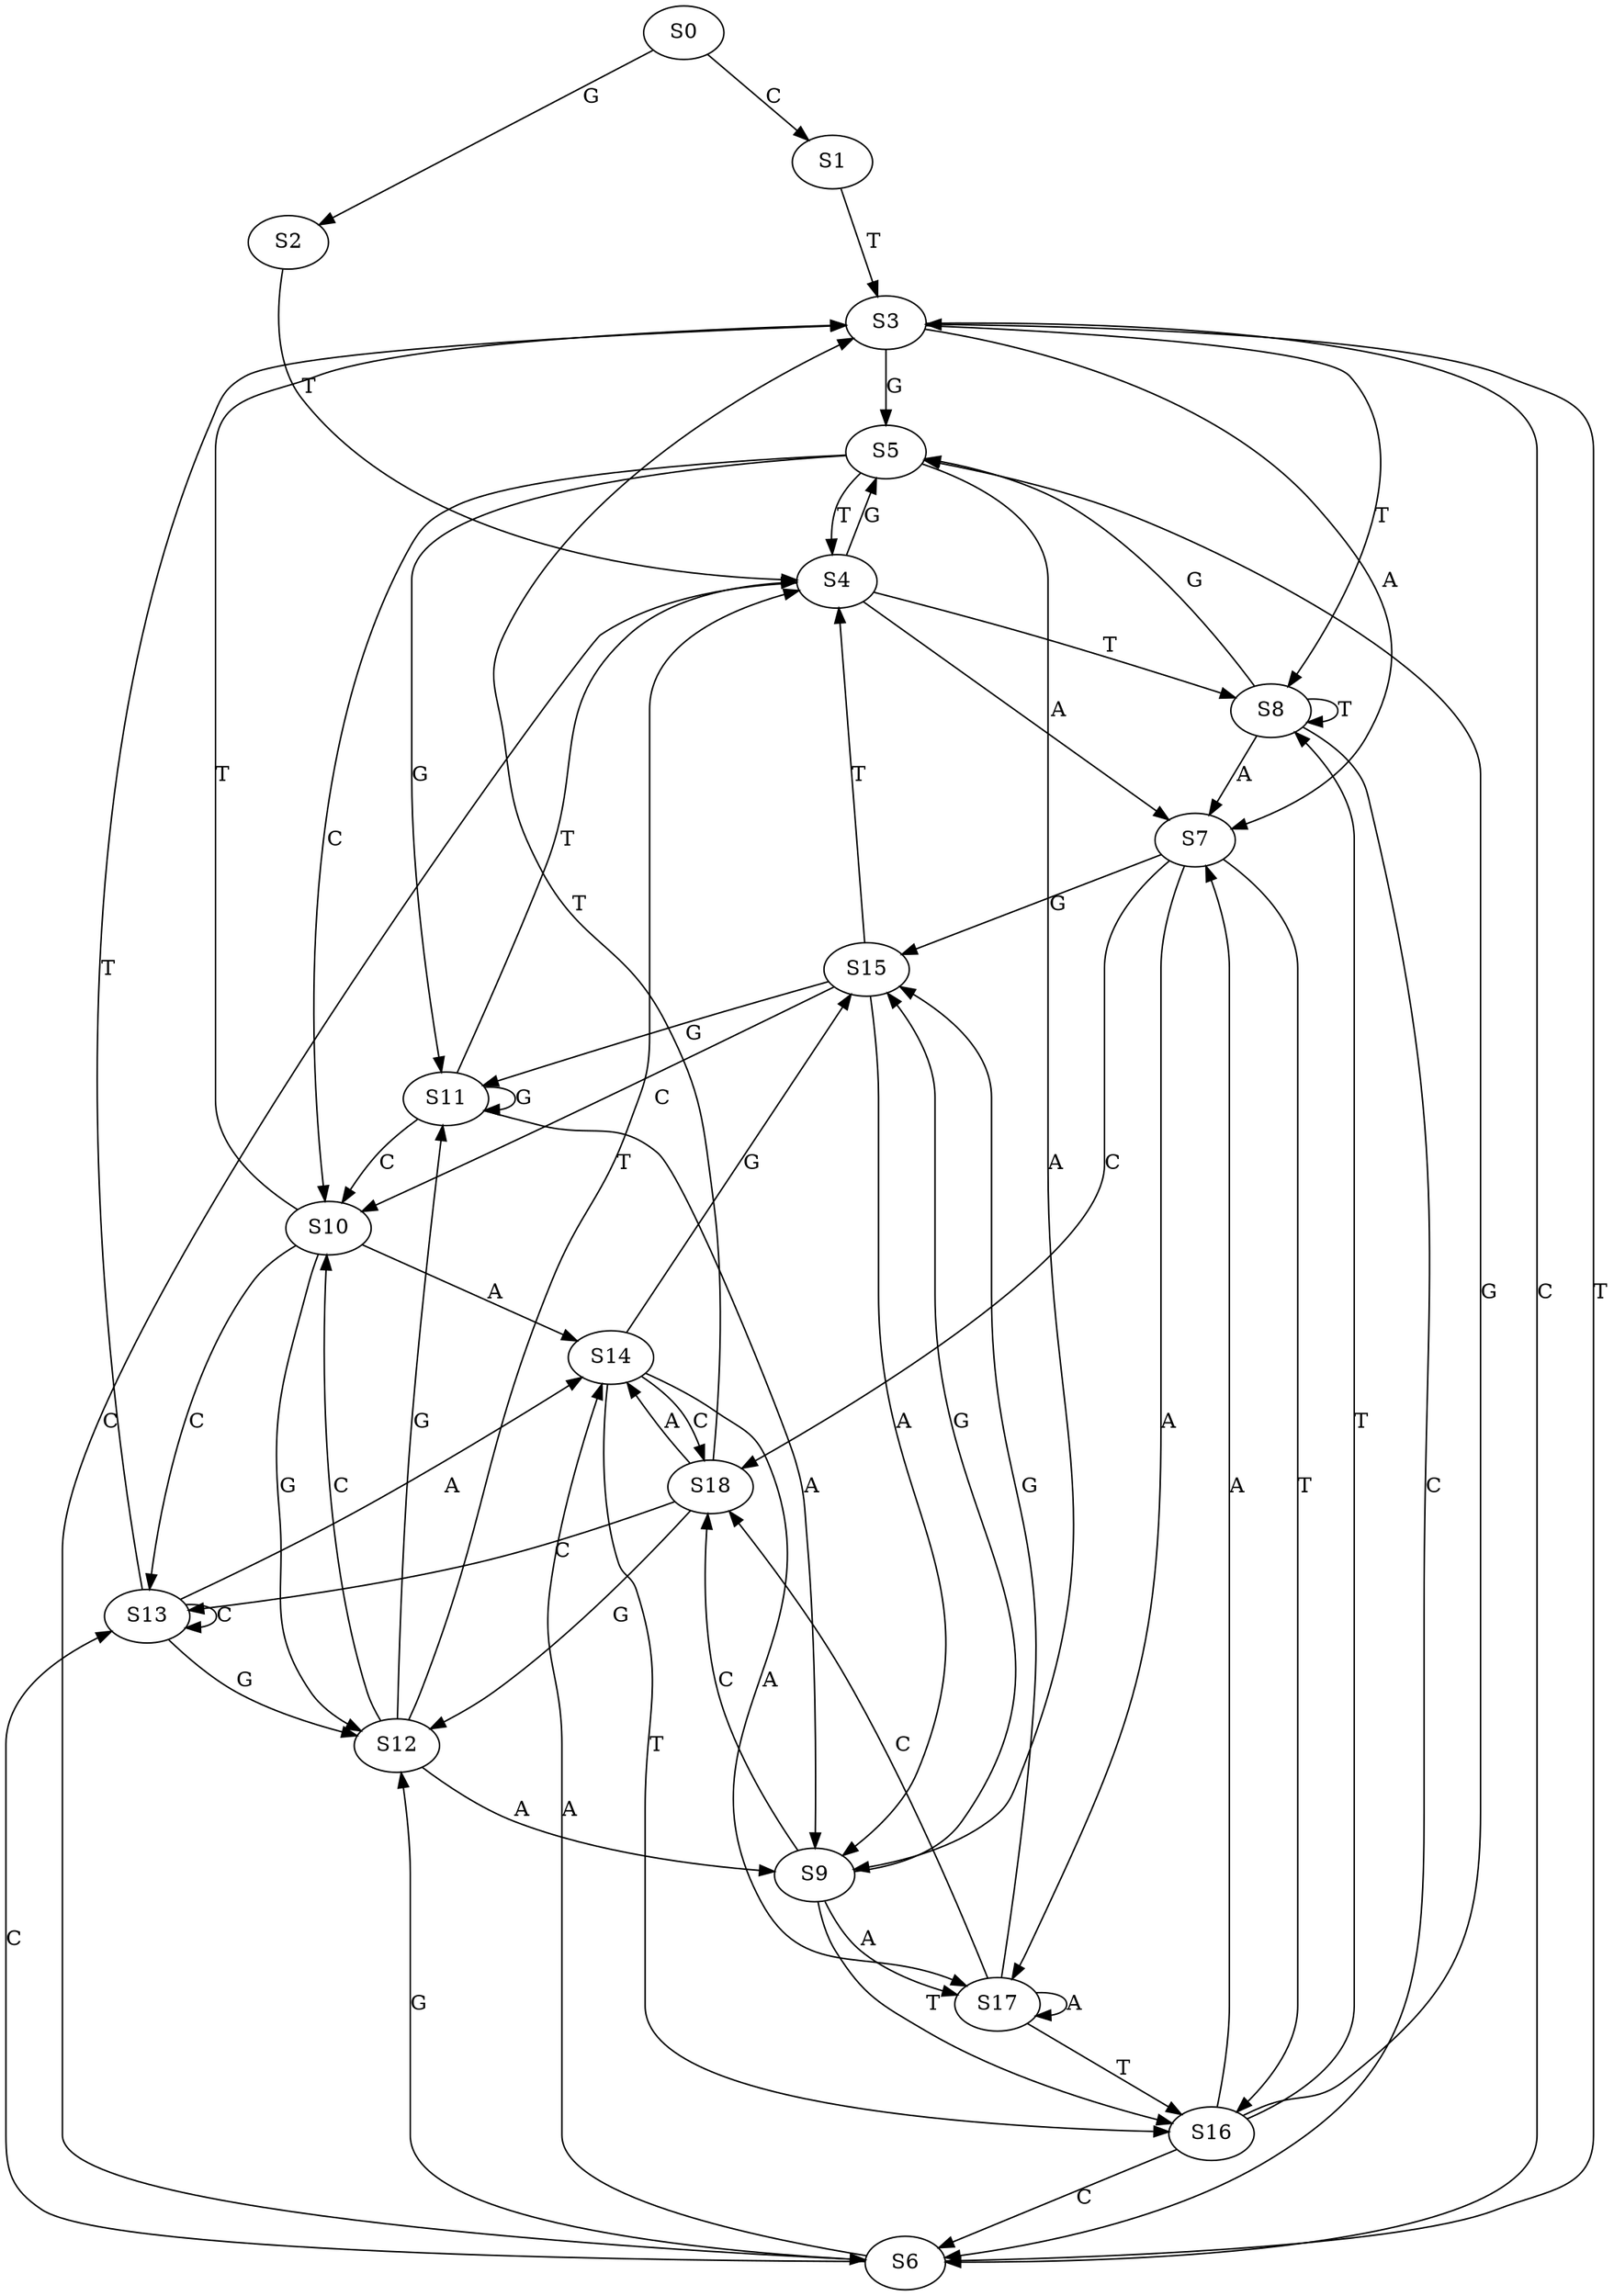 strict digraph  {
	S0 -> S1 [ label = C ];
	S0 -> S2 [ label = G ];
	S1 -> S3 [ label = T ];
	S2 -> S4 [ label = T ];
	S3 -> S5 [ label = G ];
	S3 -> S6 [ label = C ];
	S3 -> S7 [ label = A ];
	S3 -> S8 [ label = T ];
	S4 -> S7 [ label = A ];
	S4 -> S6 [ label = C ];
	S4 -> S5 [ label = G ];
	S4 -> S8 [ label = T ];
	S5 -> S9 [ label = A ];
	S5 -> S4 [ label = T ];
	S5 -> S10 [ label = C ];
	S5 -> S11 [ label = G ];
	S6 -> S3 [ label = T ];
	S6 -> S12 [ label = G ];
	S6 -> S13 [ label = C ];
	S6 -> S14 [ label = A ];
	S7 -> S15 [ label = G ];
	S7 -> S16 [ label = T ];
	S7 -> S17 [ label = A ];
	S7 -> S18 [ label = C ];
	S8 -> S6 [ label = C ];
	S8 -> S5 [ label = G ];
	S8 -> S7 [ label = A ];
	S8 -> S8 [ label = T ];
	S9 -> S15 [ label = G ];
	S9 -> S17 [ label = A ];
	S9 -> S18 [ label = C ];
	S9 -> S16 [ label = T ];
	S10 -> S13 [ label = C ];
	S10 -> S3 [ label = T ];
	S10 -> S12 [ label = G ];
	S10 -> S14 [ label = A ];
	S11 -> S9 [ label = A ];
	S11 -> S4 [ label = T ];
	S11 -> S11 [ label = G ];
	S11 -> S10 [ label = C ];
	S12 -> S11 [ label = G ];
	S12 -> S4 [ label = T ];
	S12 -> S9 [ label = A ];
	S12 -> S10 [ label = C ];
	S13 -> S12 [ label = G ];
	S13 -> S13 [ label = C ];
	S13 -> S14 [ label = A ];
	S13 -> S3 [ label = T ];
	S14 -> S15 [ label = G ];
	S14 -> S16 [ label = T ];
	S14 -> S18 [ label = C ];
	S14 -> S17 [ label = A ];
	S15 -> S4 [ label = T ];
	S15 -> S11 [ label = G ];
	S15 -> S9 [ label = A ];
	S15 -> S10 [ label = C ];
	S16 -> S7 [ label = A ];
	S16 -> S6 [ label = C ];
	S16 -> S8 [ label = T ];
	S16 -> S5 [ label = G ];
	S17 -> S16 [ label = T ];
	S17 -> S18 [ label = C ];
	S17 -> S15 [ label = G ];
	S17 -> S17 [ label = A ];
	S18 -> S14 [ label = A ];
	S18 -> S3 [ label = T ];
	S18 -> S13 [ label = C ];
	S18 -> S12 [ label = G ];
}
